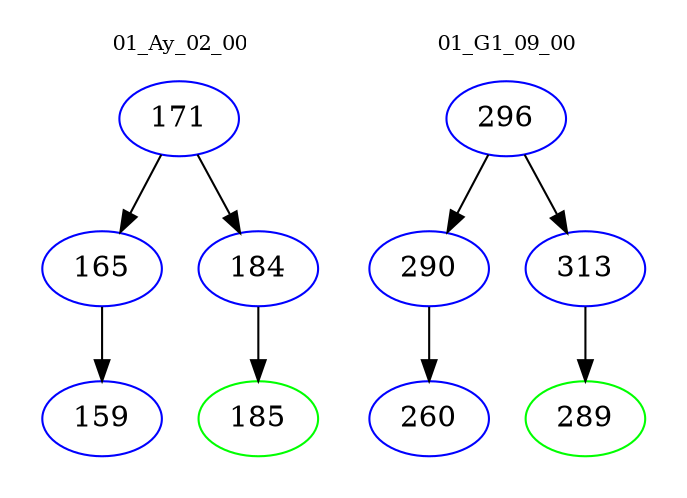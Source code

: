 digraph{
subgraph cluster_0 {
color = white
label = "01_Ay_02_00";
fontsize=10;
T0_171 [label="171", color="blue"]
T0_171 -> T0_165 [color="black"]
T0_165 [label="165", color="blue"]
T0_165 -> T0_159 [color="black"]
T0_159 [label="159", color="blue"]
T0_171 -> T0_184 [color="black"]
T0_184 [label="184", color="blue"]
T0_184 -> T0_185 [color="black"]
T0_185 [label="185", color="green"]
}
subgraph cluster_1 {
color = white
label = "01_G1_09_00";
fontsize=10;
T1_296 [label="296", color="blue"]
T1_296 -> T1_290 [color="black"]
T1_290 [label="290", color="blue"]
T1_290 -> T1_260 [color="black"]
T1_260 [label="260", color="blue"]
T1_296 -> T1_313 [color="black"]
T1_313 [label="313", color="blue"]
T1_313 -> T1_289 [color="black"]
T1_289 [label="289", color="green"]
}
}
